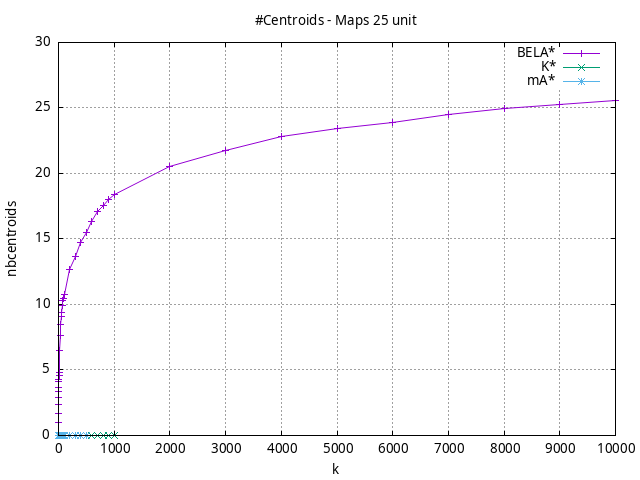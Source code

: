 #!/usr/bin/gnuplot
# -*- coding: utf-8 -*-
#
# results/maps/unit/25/random512-25.heuristic.unit.nbcentroids.gnuplot
#
# Started on 04/07/2024 21:48:00
# Author: Carlos Linares López
set grid
set xlabel "k"
set ylabel "nbcentroids"

set title "#Centroids - Maps 25 unit"

set terminal png enhanced font "Ariel,10"
set output 'random512-25.heuristic.unit.nbcentroids.png'

plot "-" title "BELA*"      with linesp, "-" title "K*"      with linesp, "-" title "mA*"      with linesp

	1 1.0
	2 1.68
	3 2.37
	4 2.87
	5 3.38
	6 3.64
	7 4.09
	8 4.28
	9 4.61
	10 4.83
	20 6.5
	30 7.61
	40 8.44
	50 9.09
	60 9.4
	70 9.91
	80 10.28
	90 10.48
	100 10.76
	200 12.69
	300 13.68
	400 14.76
	500 15.51
	600 16.36
	700 17.07
	800 17.59
	900 18.01
	1000 18.4
	2000 20.55
	3000 21.78
	4000 22.82
	5000 23.41
	6000 23.93
	7000 24.47
	8000 24.94
	9000 25.23
	10000 25.58
end
	1 0.0
	2 0.0
	3 0.0
	4 0.0
	5 0.0
	6 0.0
	7 0.0
	8 0.0
	9 0.0
	10 0.0
	20 0.0
	30 0.0
	40 0.0
	50 0.0
	60 0.0
	70 0.0
	80 0.0
	90 0.0
	100 0.0
	200 0.0
	300 0.0
	400 0.0
	500 0.0
	600 0.0
	700 0.0
	800 0.0
	900 0.0
	1000 0.0
end
	1 0.0
	2 0.0
	3 0.0
	4 0.0
	5 0.0
	6 0.0
	7 0.0
	8 0.0
	9 0.0
	10 0.0
	20 0.0
	30 0.0
	40 0.0
	50 0.0
	60 0.0
	70 0.0
	80 0.0
	90 0.0
	100 0.0
	200 0.0
	300 0.0
	400 0.0
	500 0.0
end
